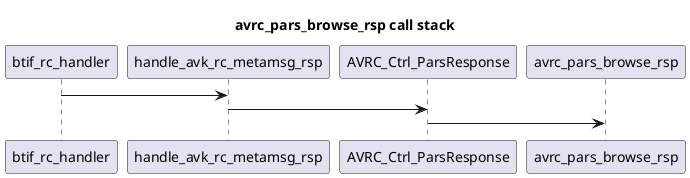 @startuml

title: avrc_pars_browse_rsp call stack

btif_rc_handler -> handle_avk_rc_metamsg_rsp

handle_avk_rc_metamsg_rsp -> AVRC_Ctrl_ParsResponse

AVRC_Ctrl_ParsResponse -> avrc_pars_browse_rsp

@enduml